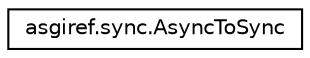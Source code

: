 digraph "Graphical Class Hierarchy"
{
 // LATEX_PDF_SIZE
  edge [fontname="Helvetica",fontsize="10",labelfontname="Helvetica",labelfontsize="10"];
  node [fontname="Helvetica",fontsize="10",shape=record];
  rankdir="LR";
  Node0 [label="asgiref.sync.AsyncToSync",height=0.2,width=0.4,color="black", fillcolor="white", style="filled",URL="$classasgiref_1_1sync_1_1_async_to_sync.html",tooltip=" "];
}
